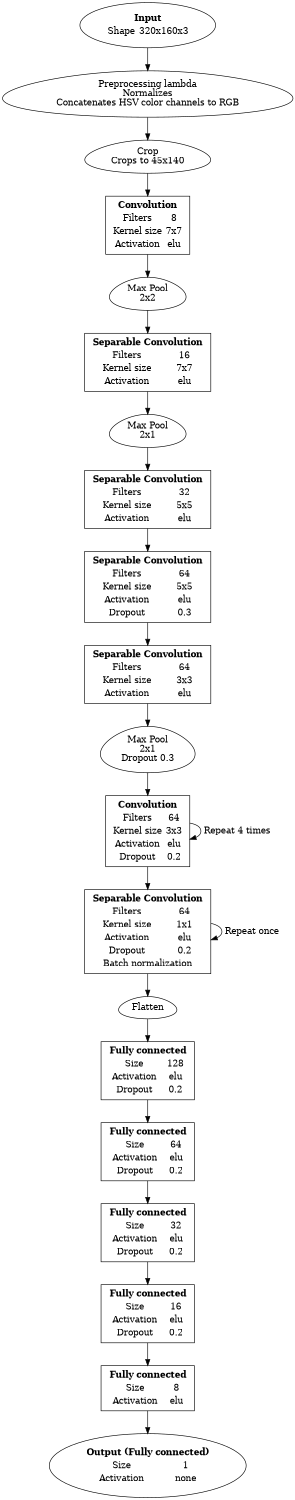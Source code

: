 digraph architecture {
  size="8.5,10!";
  node [shape=box];

  input ->
    "preprocess lambda" ->
    crop ->
    conv_1 ->
    max_pool_1 ->
    conv_2 ->
    max_pool_2 ->
    conv_3 ->
    conv_4 ->
    conv_5 ->
    max_pool_3 ->
    conv_6 ->
    conv_7 ->
    flatten ->
    dense0 ->
    dense1 ->
    dense2 ->
    dense3 ->
    dense4 ->
    output;

  conv_6 -> conv_6 [label=" Repeat 4 times"];
  conv_7 -> conv_7 [label=" Repeat once"];

  input [
    shape=ellipse
    label=<
      <table BORDER="0">
        <tr>
          <td colspan="2"><font face="Times-Bold">Input</font></td>
        </tr>
        <tr>
          <td>Shape</td>
          <td>320x160x3</td>
        </tr>
      </table>
    >
  ];

  "preprocess lambda" [
    shape=egg
    label="Preprocessing lambda\nNormalizes\nConcatenates HSV color channels to RGB"
  ];

  crop [
    shape=egg
    label="Crop\nCrops to 45x140"
  ];

  conv_1 [
    label=<
      <table BORDER="0">
        <tr>
          <td colspan="2"><font face="Times-Bold">Convolution</font></td>
        </tr>
        <tr>
          <td>Filters</td>
          <td>8</td>
        </tr>
        <tr>
          <td>Kernel size</td>
          <td>7x7</td>
        </tr>
        <tr>
          <td>Activation</td>
          <td>elu</td>
        </tr>
      </table>
    >
  ];

  max_pool_1 [
    shape=egg
    label="Max Pool\n2x2"
  ];

  conv_2 [
    label=<
      <table BORDER="0">
        <tr>
          <td colspan="2"><font face="Times-Bold">Separable Convolution</font></td>
        </tr>
        <tr>
          <td>Filters</td>
          <td>16</td>
        </tr>
        <tr>
          <td>Kernel size</td>
          <td>7x7</td>
        </tr>
        <tr>
          <td>Activation</td>
          <td>elu</td>
        </tr>
      </table>
    >
  ];

  max_pool_2 [
    shape=egg
    label="Max Pool\n2x1"
  ];

  conv_3 [
    label=<
      <table BORDER="0">
        <tr>
          <td colspan="2"><font face="Times-Bold">Separable Convolution</font></td>
        </tr>
        <tr>
          <td>Filters</td>
          <td>32</td>
        </tr>
        <tr>
          <td>Kernel size</td>
          <td>5x5</td>
        </tr>
        <tr>
          <td>Activation</td>
          <td>elu</td>
        </tr>
      </table>
    >
  ];

  conv_4 [
    label=<
      <table BORDER="0">
        <tr>
          <td colspan="2"><font face="Times-Bold">Separable Convolution</font></td>
        </tr>
        <tr>
          <td>Filters</td>
          <td>64</td>
        </tr>
        <tr>
          <td>Kernel size</td>
          <td>5x5</td>
        </tr>
        <tr>
          <td>Activation</td>
          <td>elu</td>
        </tr>
        <tr>
          <td>Dropout</td>
          <td>0.3</td>
        </tr>
      </table>
    >
  ];

  conv_5 [
    label=<
      <table BORDER="0">
        <tr>
          <td colspan="2"><font face="Times-Bold">Separable Convolution</font></td>
        </tr>
        <tr>
          <td>Filters</td>
          <td>64</td>
        </tr>
        <tr>
          <td>Kernel size</td>
          <td>3x3</td>
        </tr>
        <tr>
          <td>Activation</td>
          <td>elu</td>
        </tr>
      </table>
    >
  ];

  max_pool_3 [
    shape=egg
    label="Max Pool\n2x1\nDropout 0.3"
  ];

  conv_6 [
    label=<
      <table BORDER="0">
        <tr>
          <td colspan="2"><font face="Times-Bold">Convolution</font></td>
        </tr>
        <tr>
          <td>Filters</td>
          <td>64</td>
        </tr>
        <tr>
          <td>Kernel size</td>
          <td>3x3</td>
        </tr>
        <tr>
          <td>Activation</td>
          <td>elu</td>
        </tr>
        <tr>
          <td>Dropout</td>
          <td>0.2</td>
        </tr>
      </table>
    >
  ];

  conv_7 [
    label=<
      <table BORDER="0">
        <tr>
          <td colspan="2"><font face="Times-Bold">Separable Convolution</font></td>
        </tr>
        <tr>
          <td>Filters</td>
          <td>64</td>
        </tr>
        <tr>
          <td>Kernel size</td>
          <td>1x1</td>
        </tr>
        <tr>
          <td>Activation</td>
          <td>elu</td>
        </tr>
        <tr>
          <td>Dropout</td>
          <td>0.2</td>
        </tr>
        <tr>
          <td colspan="2">Batch normalization</td>
        </tr>
      </table>
    >
  ];

  flatten [
    shape=egg
    label="Flatten"
  ];

  dense0 [
    label=<
      <table BORDER="0">
        <tr>
          <td colspan="2"><font face="Times-Bold">Fully connected</font></td>
        </tr>
        <tr>
          <td>Size</td>
          <td>128</td>
        </tr>
        <tr>
          <td>Activation</td>
          <td>elu</td>
        </tr>
        <tr>
          <td>Dropout</td>
          <td>0.2</td>
        </tr>
      </table>
    >
  ];

  dense1 [
    label=<
      <table BORDER="0">
        <tr>
          <td colspan="2"><font face="Times-Bold">Fully connected</font></td>
        </tr>
        <tr>
          <td>Size</td>
          <td>64</td>
        </tr>
        <tr>
          <td>Activation</td>
          <td>elu</td>
        </tr>
        <tr>
          <td>Dropout</td>
          <td>0.2</td>
        </tr>
      </table>
    >
  ];

  dense2 [
    label=<
      <table BORDER="0">
        <tr>
          <td colspan="2"><font face="Times-Bold">Fully connected</font></td>
        </tr>
        <tr>
          <td>Size</td>
          <td>32</td>
        </tr>
        <tr>
          <td>Activation</td>
          <td>elu</td>
        </tr>
        <tr>
          <td>Dropout</td>
          <td>0.2</td>
        </tr>
      </table>
    >
  ];

  dense3 [
    label=<
      <table BORDER="0">
        <tr>
          <td colspan="2"><font face="Times-Bold">Fully connected</font></td>
        </tr>
        <tr>
          <td>Size</td>
          <td>16</td>
        </tr>
        <tr>
          <td>Activation</td>
          <td>elu</td>
        </tr>
        <tr>
          <td>Dropout</td>
          <td>0.2</td>
        </tr>
      </table>
    >
  ];

  dense4 [
    label=<
      <table BORDER="0">
        <tr>
          <td colspan="2"><font face="Times-Bold">Fully connected</font></td>
        </tr>
        <tr>
          <td>Size</td>
          <td>8</td>
        </tr>
        <tr>
          <td>Activation</td>
          <td>elu</td>
        </tr>
      </table>
    >
  ];

  output [
    shape=ellipse
    label=<
      <table BORDER="0">
        <tr>
          <td colspan="2"><font face="Times-Bold">Output (Fully connected)</font></td>
        </tr>
        <tr>
          <td>Size</td>
          <td>1</td>
        </tr>
        <tr>
          <td>Activation</td>
          <td>none</td>
        </tr>
      </table>
    >
  ];

}
